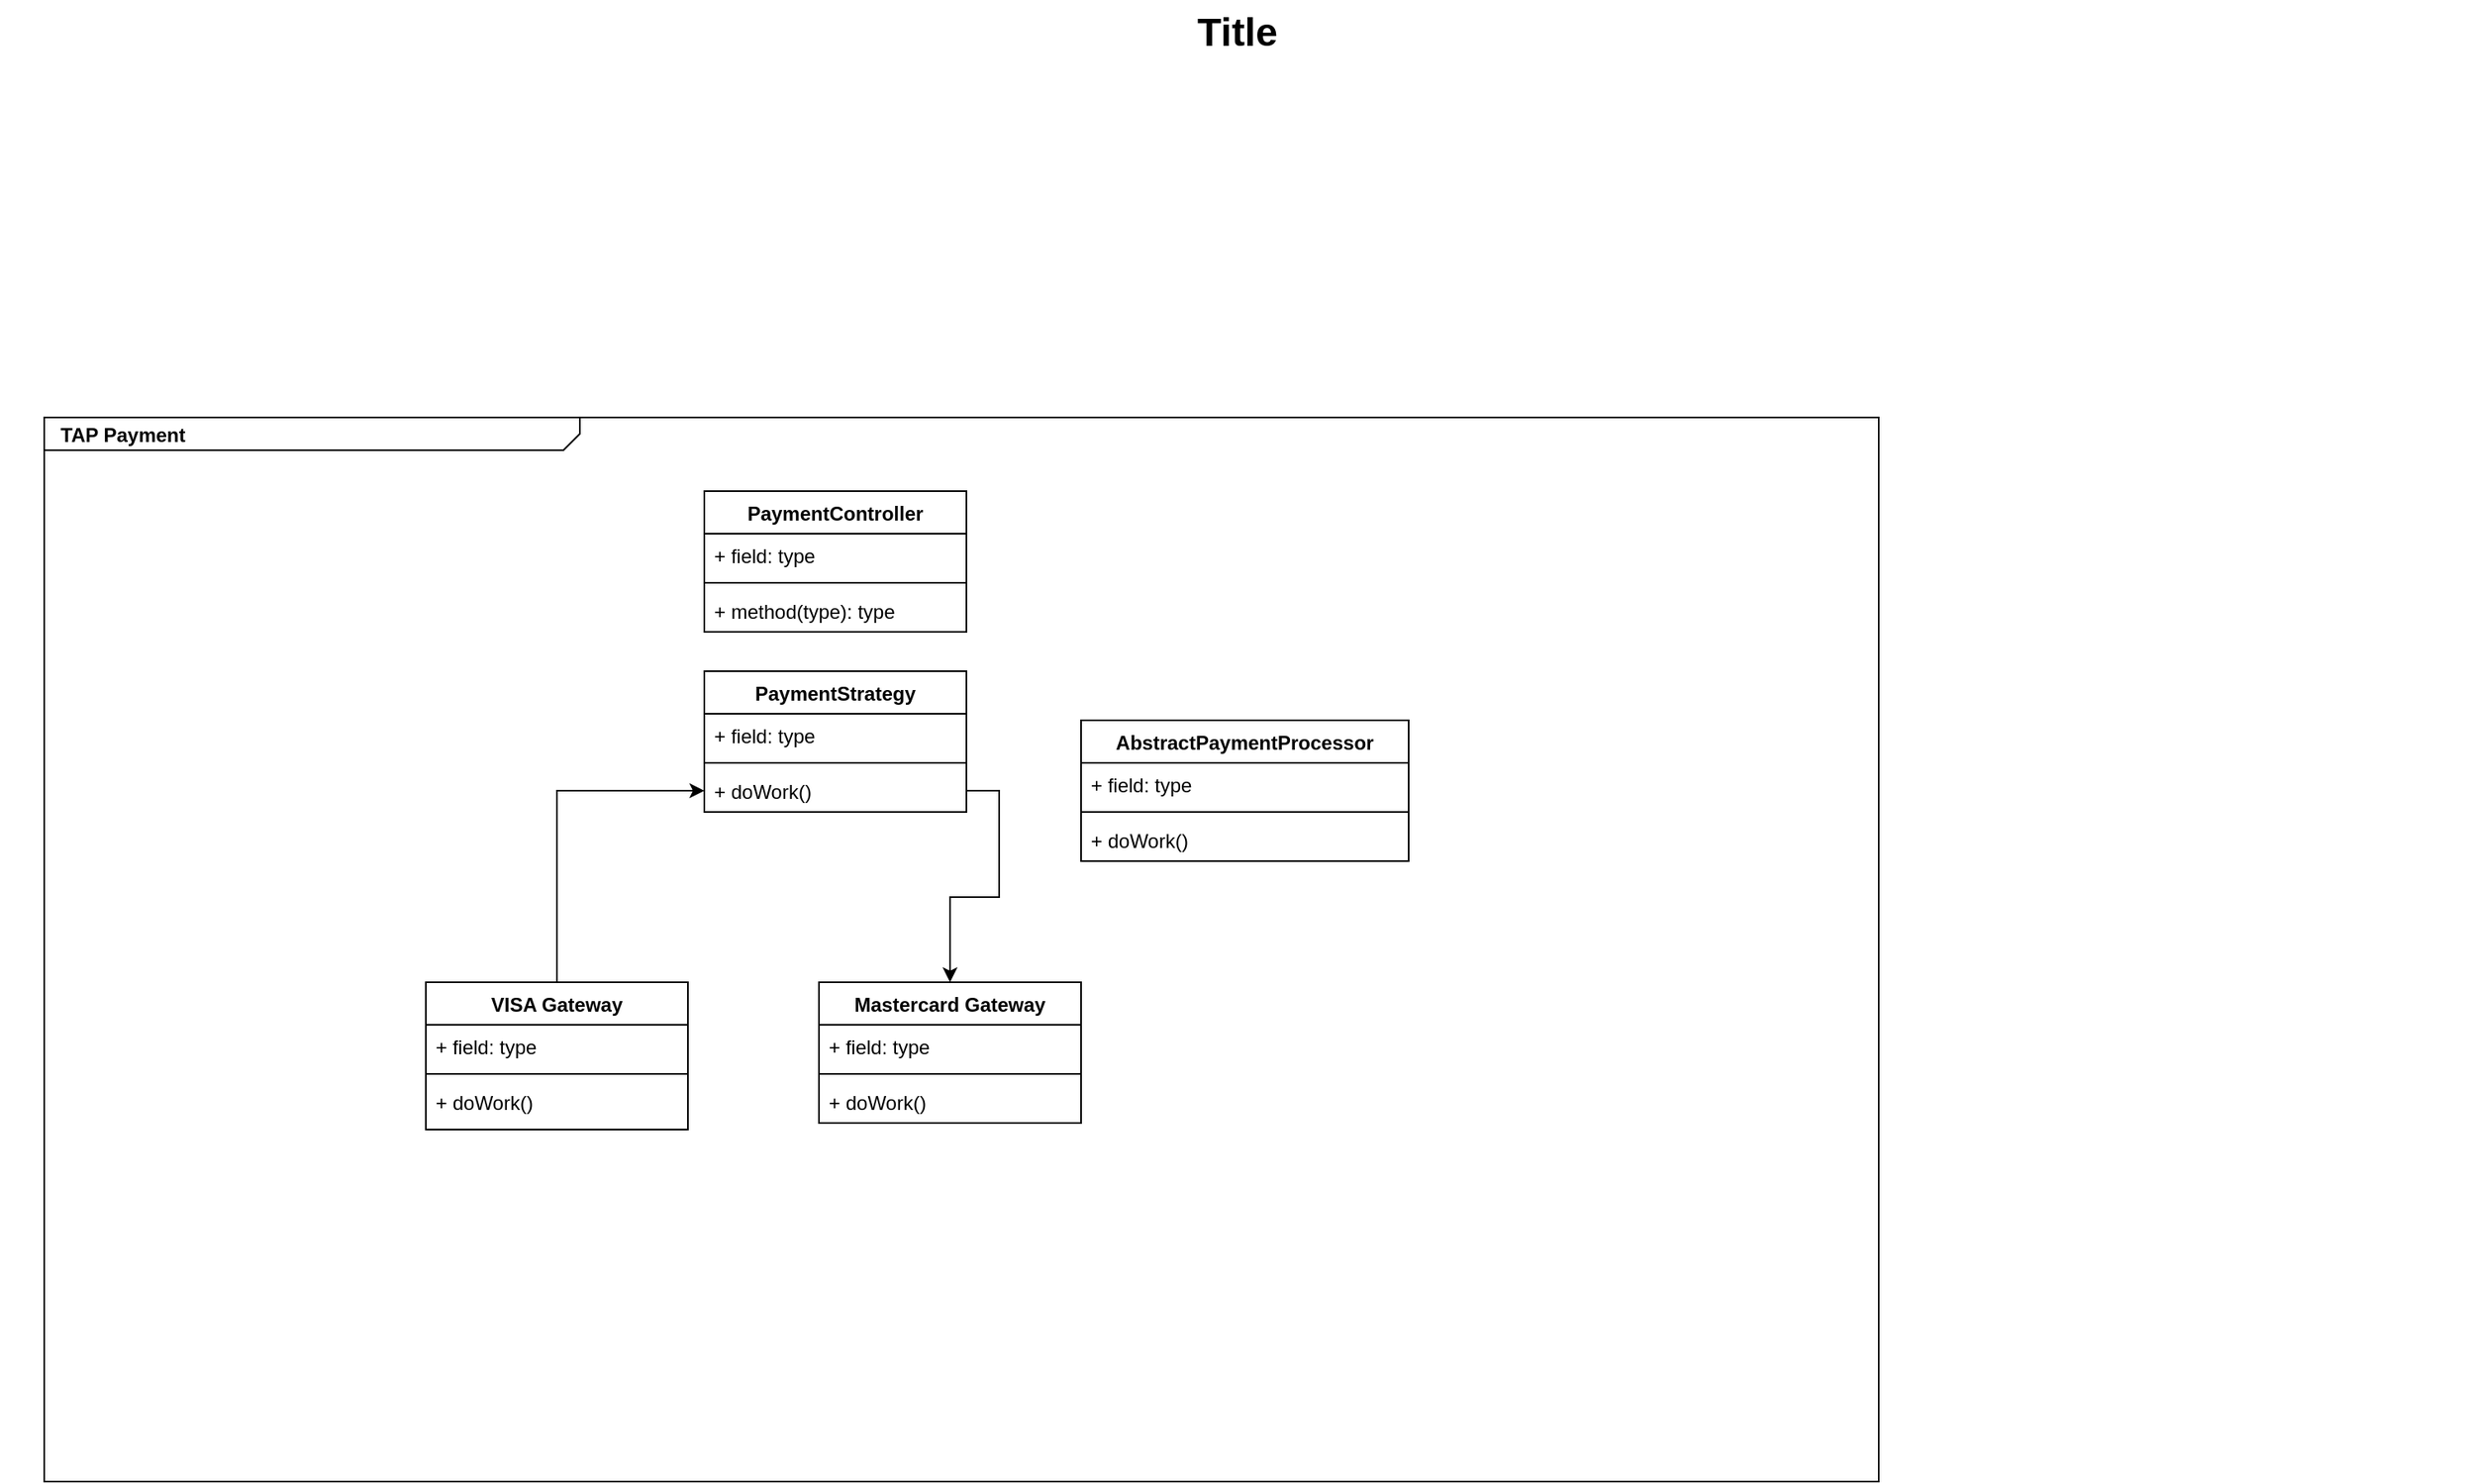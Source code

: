 <mxfile version="14.6.12" type="github">
  <diagram name="Page-1" id="929967ad-93f9-6ef4-fab6-5d389245f69c">
    <mxGraphModel dx="868" dy="492" grid="1" gridSize="10" guides="1" tooltips="1" connect="1" arrows="1" fold="1" page="1" pageScale="1.5" pageWidth="1169" pageHeight="826" background="none" math="0" shadow="0">
      <root>
        <mxCell id="0" style=";html=1;" />
        <mxCell id="1" style=";html=1;" parent="0" />
        <mxCell id="AnKu47MtFdlBDRHJmf4G-32" style="edgeStyle=orthogonalEdgeStyle;rounded=0;orthogonalLoop=1;jettySize=auto;html=1;exitX=1;exitY=0.5;exitDx=0;exitDy=0;entryX=0.5;entryY=0;entryDx=0;entryDy=0;" edge="1" parent="1" source="AnKu47MtFdlBDRHJmf4G-13" target="AnKu47MtFdlBDRHJmf4G-19">
          <mxGeometry relative="1" as="geometry" />
        </mxCell>
        <mxCell id="1672d66443f91eb5-1" value="&lt;p style=&quot;margin: 0px ; margin-top: 4px ; margin-left: 10px ; text-align: left&quot;&gt;&lt;b&gt;TAP Payment&lt;/b&gt;&lt;/p&gt;" style="html=1;strokeWidth=1;shape=mxgraph.sysml.package;html=1;overflow=fill;whiteSpace=wrap;fillColor=none;gradientColor=none;fontSize=12;align=center;labelX=327.64;" parent="1" vertex="1">
          <mxGeometry x="147" y="295" width="1120" height="650" as="geometry" />
        </mxCell>
        <mxCell id="1672d66443f91eb5-23" value="Title" style="text;strokeColor=none;fillColor=none;html=1;fontSize=24;fontStyle=1;verticalAlign=middle;align=center;" parent="1" vertex="1">
          <mxGeometry x="120" y="40" width="1510" height="40" as="geometry" />
        </mxCell>
        <mxCell id="AnKu47MtFdlBDRHJmf4G-6" value="PaymentController" style="swimlane;fontStyle=1;align=center;verticalAlign=top;childLayout=stackLayout;horizontal=1;startSize=26;horizontalStack=0;resizeParent=1;resizeParentMax=0;resizeLast=0;collapsible=1;marginBottom=0;" vertex="1" parent="1">
          <mxGeometry x="550" y="340" width="160" height="86" as="geometry" />
        </mxCell>
        <mxCell id="AnKu47MtFdlBDRHJmf4G-7" value="+ field: type" style="text;strokeColor=none;fillColor=none;align=left;verticalAlign=top;spacingLeft=4;spacingRight=4;overflow=hidden;rotatable=0;points=[[0,0.5],[1,0.5]];portConstraint=eastwest;" vertex="1" parent="AnKu47MtFdlBDRHJmf4G-6">
          <mxGeometry y="26" width="160" height="26" as="geometry" />
        </mxCell>
        <mxCell id="AnKu47MtFdlBDRHJmf4G-8" value="" style="line;strokeWidth=1;fillColor=none;align=left;verticalAlign=middle;spacingTop=-1;spacingLeft=3;spacingRight=3;rotatable=0;labelPosition=right;points=[];portConstraint=eastwest;" vertex="1" parent="AnKu47MtFdlBDRHJmf4G-6">
          <mxGeometry y="52" width="160" height="8" as="geometry" />
        </mxCell>
        <mxCell id="AnKu47MtFdlBDRHJmf4G-9" value="+ method(type): type" style="text;strokeColor=none;fillColor=none;align=left;verticalAlign=top;spacingLeft=4;spacingRight=4;overflow=hidden;rotatable=0;points=[[0,0.5],[1,0.5]];portConstraint=eastwest;" vertex="1" parent="AnKu47MtFdlBDRHJmf4G-6">
          <mxGeometry y="60" width="160" height="26" as="geometry" />
        </mxCell>
        <mxCell id="AnKu47MtFdlBDRHJmf4G-10" value="PaymentStrategy" style="swimlane;fontStyle=1;align=center;verticalAlign=top;childLayout=stackLayout;horizontal=1;startSize=26;horizontalStack=0;resizeParent=1;resizeParentMax=0;resizeLast=0;collapsible=1;marginBottom=0;" vertex="1" parent="1">
          <mxGeometry x="550" y="450" width="160" height="86" as="geometry" />
        </mxCell>
        <mxCell id="AnKu47MtFdlBDRHJmf4G-11" value="+ field: type" style="text;strokeColor=none;fillColor=none;align=left;verticalAlign=top;spacingLeft=4;spacingRight=4;overflow=hidden;rotatable=0;points=[[0,0.5],[1,0.5]];portConstraint=eastwest;" vertex="1" parent="AnKu47MtFdlBDRHJmf4G-10">
          <mxGeometry y="26" width="160" height="26" as="geometry" />
        </mxCell>
        <mxCell id="AnKu47MtFdlBDRHJmf4G-12" value="" style="line;strokeWidth=1;fillColor=none;align=left;verticalAlign=middle;spacingTop=-1;spacingLeft=3;spacingRight=3;rotatable=0;labelPosition=right;points=[];portConstraint=eastwest;" vertex="1" parent="AnKu47MtFdlBDRHJmf4G-10">
          <mxGeometry y="52" width="160" height="8" as="geometry" />
        </mxCell>
        <mxCell id="AnKu47MtFdlBDRHJmf4G-13" value="+ doWork()" style="text;strokeColor=none;fillColor=none;align=left;verticalAlign=top;spacingLeft=4;spacingRight=4;overflow=hidden;rotatable=0;points=[[0,0.5],[1,0.5]];portConstraint=eastwest;" vertex="1" parent="AnKu47MtFdlBDRHJmf4G-10">
          <mxGeometry y="60" width="160" height="26" as="geometry" />
        </mxCell>
        <mxCell id="AnKu47MtFdlBDRHJmf4G-29" style="edgeStyle=orthogonalEdgeStyle;rounded=0;orthogonalLoop=1;jettySize=auto;html=1;exitX=0.5;exitY=0;exitDx=0;exitDy=0;entryX=0;entryY=0.5;entryDx=0;entryDy=0;" edge="1" parent="1" source="AnKu47MtFdlBDRHJmf4G-15" target="AnKu47MtFdlBDRHJmf4G-13">
          <mxGeometry relative="1" as="geometry" />
        </mxCell>
        <mxCell id="AnKu47MtFdlBDRHJmf4G-15" value="VISA Gateway" style="swimlane;fontStyle=1;align=center;verticalAlign=top;childLayout=stackLayout;horizontal=1;startSize=26;horizontalStack=0;resizeParent=1;resizeParentMax=0;resizeLast=0;collapsible=1;marginBottom=0;" vertex="1" parent="1">
          <mxGeometry x="380" y="640" width="160" height="90" as="geometry" />
        </mxCell>
        <mxCell id="AnKu47MtFdlBDRHJmf4G-16" value="+ field: type" style="text;strokeColor=none;fillColor=none;align=left;verticalAlign=top;spacingLeft=4;spacingRight=4;overflow=hidden;rotatable=0;points=[[0,0.5],[1,0.5]];portConstraint=eastwest;" vertex="1" parent="AnKu47MtFdlBDRHJmf4G-15">
          <mxGeometry y="26" width="160" height="26" as="geometry" />
        </mxCell>
        <mxCell id="AnKu47MtFdlBDRHJmf4G-17" value="" style="line;strokeWidth=1;fillColor=none;align=left;verticalAlign=middle;spacingTop=-1;spacingLeft=3;spacingRight=3;rotatable=0;labelPosition=right;points=[];portConstraint=eastwest;" vertex="1" parent="AnKu47MtFdlBDRHJmf4G-15">
          <mxGeometry y="52" width="160" height="8" as="geometry" />
        </mxCell>
        <mxCell id="AnKu47MtFdlBDRHJmf4G-18" value="+ doWork()" style="text;strokeColor=none;fillColor=none;align=left;verticalAlign=top;spacingLeft=4;spacingRight=4;overflow=hidden;rotatable=0;points=[[0,0.5],[1,0.5]];portConstraint=eastwest;" vertex="1" parent="AnKu47MtFdlBDRHJmf4G-15">
          <mxGeometry y="60" width="160" height="30" as="geometry" />
        </mxCell>
        <mxCell id="AnKu47MtFdlBDRHJmf4G-19" value="Mastercard Gateway" style="swimlane;fontStyle=1;align=center;verticalAlign=top;childLayout=stackLayout;horizontal=1;startSize=26;horizontalStack=0;resizeParent=1;resizeParentMax=0;resizeLast=0;collapsible=1;marginBottom=0;" vertex="1" parent="1">
          <mxGeometry x="620" y="640" width="160" height="86" as="geometry" />
        </mxCell>
        <mxCell id="AnKu47MtFdlBDRHJmf4G-20" value="+ field: type" style="text;strokeColor=none;fillColor=none;align=left;verticalAlign=top;spacingLeft=4;spacingRight=4;overflow=hidden;rotatable=0;points=[[0,0.5],[1,0.5]];portConstraint=eastwest;" vertex="1" parent="AnKu47MtFdlBDRHJmf4G-19">
          <mxGeometry y="26" width="160" height="26" as="geometry" />
        </mxCell>
        <mxCell id="AnKu47MtFdlBDRHJmf4G-21" value="" style="line;strokeWidth=1;fillColor=none;align=left;verticalAlign=middle;spacingTop=-1;spacingLeft=3;spacingRight=3;rotatable=0;labelPosition=right;points=[];portConstraint=eastwest;" vertex="1" parent="AnKu47MtFdlBDRHJmf4G-19">
          <mxGeometry y="52" width="160" height="8" as="geometry" />
        </mxCell>
        <mxCell id="AnKu47MtFdlBDRHJmf4G-22" value="+ doWork()" style="text;strokeColor=none;fillColor=none;align=left;verticalAlign=top;spacingLeft=4;spacingRight=4;overflow=hidden;rotatable=0;points=[[0,0.5],[1,0.5]];portConstraint=eastwest;" vertex="1" parent="AnKu47MtFdlBDRHJmf4G-19">
          <mxGeometry y="60" width="160" height="26" as="geometry" />
        </mxCell>
        <mxCell id="AnKu47MtFdlBDRHJmf4G-23" value="AbstractPaymentProcessor" style="swimlane;fontStyle=1;align=center;verticalAlign=top;childLayout=stackLayout;horizontal=1;startSize=26;horizontalStack=0;resizeParent=1;resizeParentMax=0;resizeLast=0;collapsible=1;marginBottom=0;" vertex="1" parent="1">
          <mxGeometry x="780" y="480" width="200" height="86" as="geometry" />
        </mxCell>
        <mxCell id="AnKu47MtFdlBDRHJmf4G-24" value="+ field: type" style="text;strokeColor=none;fillColor=none;align=left;verticalAlign=top;spacingLeft=4;spacingRight=4;overflow=hidden;rotatable=0;points=[[0,0.5],[1,0.5]];portConstraint=eastwest;" vertex="1" parent="AnKu47MtFdlBDRHJmf4G-23">
          <mxGeometry y="26" width="200" height="26" as="geometry" />
        </mxCell>
        <mxCell id="AnKu47MtFdlBDRHJmf4G-25" value="" style="line;strokeWidth=1;fillColor=none;align=left;verticalAlign=middle;spacingTop=-1;spacingLeft=3;spacingRight=3;rotatable=0;labelPosition=right;points=[];portConstraint=eastwest;" vertex="1" parent="AnKu47MtFdlBDRHJmf4G-23">
          <mxGeometry y="52" width="200" height="8" as="geometry" />
        </mxCell>
        <mxCell id="AnKu47MtFdlBDRHJmf4G-26" value="+ doWork()" style="text;strokeColor=none;fillColor=none;align=left;verticalAlign=top;spacingLeft=4;spacingRight=4;overflow=hidden;rotatable=0;points=[[0,0.5],[1,0.5]];portConstraint=eastwest;" vertex="1" parent="AnKu47MtFdlBDRHJmf4G-23">
          <mxGeometry y="60" width="200" height="26" as="geometry" />
        </mxCell>
      </root>
    </mxGraphModel>
  </diagram>
</mxfile>
